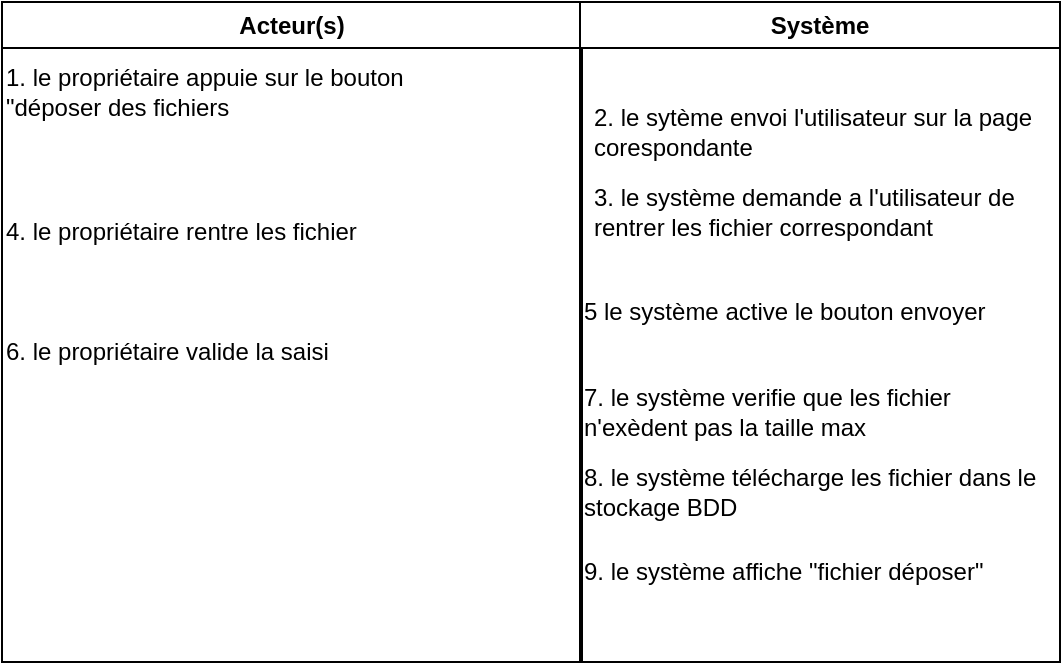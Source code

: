 <mxfile>
    <diagram id="JJ_KuNY9lGasuVs4F47_" name="Page-1">
        <mxGraphModel dx="520" dy="802" grid="1" gridSize="10" guides="1" tooltips="1" connect="1" arrows="1" fold="1" page="1" pageScale="1" pageWidth="827" pageHeight="1169" math="0" shadow="0">
            <root>
                <mxCell id="0"/>
                <mxCell id="1" parent="0"/>
                <mxCell id="2" value="Acteur(s)" style="swimlane;whiteSpace=wrap;html=1;" vertex="1" parent="1">
                    <mxGeometry x="200" y="150" width="290" height="330" as="geometry"/>
                </mxCell>
                <mxCell id="5" value="1. le propriétaire appuie sur le bouton &quot;déposer des fichiers&amp;nbsp;" style="text;html=1;align=left;verticalAlign=middle;whiteSpace=wrap;rounded=0;" vertex="1" parent="2">
                    <mxGeometry y="30" width="230" height="30" as="geometry"/>
                </mxCell>
                <mxCell id="7" value="4. le propriétaire rentre les fichier" style="text;html=1;align=left;verticalAlign=middle;whiteSpace=wrap;rounded=0;" vertex="1" parent="2">
                    <mxGeometry y="100" width="230" height="30" as="geometry"/>
                </mxCell>
                <mxCell id="8" value="6. le propriétaire valide la saisi" style="text;html=1;align=left;verticalAlign=middle;whiteSpace=wrap;rounded=0;" vertex="1" parent="2">
                    <mxGeometry y="160" width="230" height="30" as="geometry"/>
                </mxCell>
                <mxCell id="4" value="Système" style="swimlane;whiteSpace=wrap;html=1;" vertex="1" parent="1">
                    <mxGeometry x="489" y="150" width="240" height="330" as="geometry"/>
                </mxCell>
                <mxCell id="6" value="3. le système demande a l&#39;utilisateur de rentrer les fichier correspondant" style="text;html=1;align=left;verticalAlign=middle;whiteSpace=wrap;rounded=0;" vertex="1" parent="4">
                    <mxGeometry x="5" y="90" width="230" height="30" as="geometry"/>
                </mxCell>
                <mxCell id="9" value="9. le système affiche &quot;fichier déposer&quot;" style="text;html=1;align=left;verticalAlign=middle;whiteSpace=wrap;rounded=0;" vertex="1" parent="4">
                    <mxGeometry y="270" width="230" height="30" as="geometry"/>
                </mxCell>
                <mxCell id="10" value="2. le sytème envoi l&#39;utilisateur sur la page corespondante" style="text;html=1;align=left;verticalAlign=middle;whiteSpace=wrap;rounded=0;" vertex="1" parent="4">
                    <mxGeometry x="5" y="50" width="230" height="30" as="geometry"/>
                </mxCell>
                <mxCell id="11" value="7. le système verifie que les fichier n&#39;exèdent pas la taille max" style="text;html=1;align=left;verticalAlign=middle;whiteSpace=wrap;rounded=0;" vertex="1" parent="4">
                    <mxGeometry y="190" width="230" height="30" as="geometry"/>
                </mxCell>
                <mxCell id="12" value="5 le système active le bouton envoyer" style="text;html=1;align=left;verticalAlign=middle;whiteSpace=wrap;rounded=0;" vertex="1" parent="4">
                    <mxGeometry y="140" width="230" height="30" as="geometry"/>
                </mxCell>
                <mxCell id="13" value="8. le système télécharge les fichier dans le stockage BDD" style="text;html=1;align=left;verticalAlign=middle;whiteSpace=wrap;rounded=0;" vertex="1" parent="4">
                    <mxGeometry y="230" width="230" height="30" as="geometry"/>
                </mxCell>
            </root>
        </mxGraphModel>
    </diagram>
</mxfile>